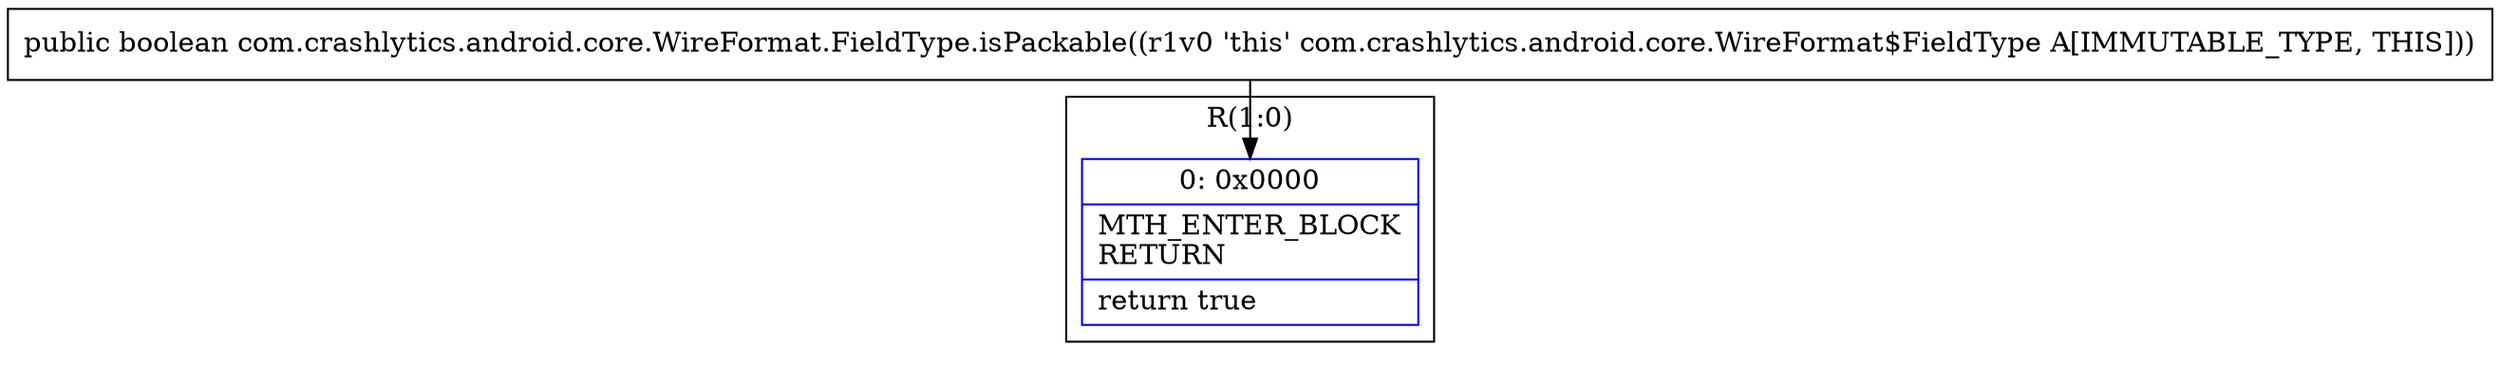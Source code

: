 digraph "CFG forcom.crashlytics.android.core.WireFormat.FieldType.isPackable()Z" {
subgraph cluster_Region_863848104 {
label = "R(1:0)";
node [shape=record,color=blue];
Node_0 [shape=record,label="{0\:\ 0x0000|MTH_ENTER_BLOCK\lRETURN\l|return true\l}"];
}
MethodNode[shape=record,label="{public boolean com.crashlytics.android.core.WireFormat.FieldType.isPackable((r1v0 'this' com.crashlytics.android.core.WireFormat$FieldType A[IMMUTABLE_TYPE, THIS])) }"];
MethodNode -> Node_0;
}

